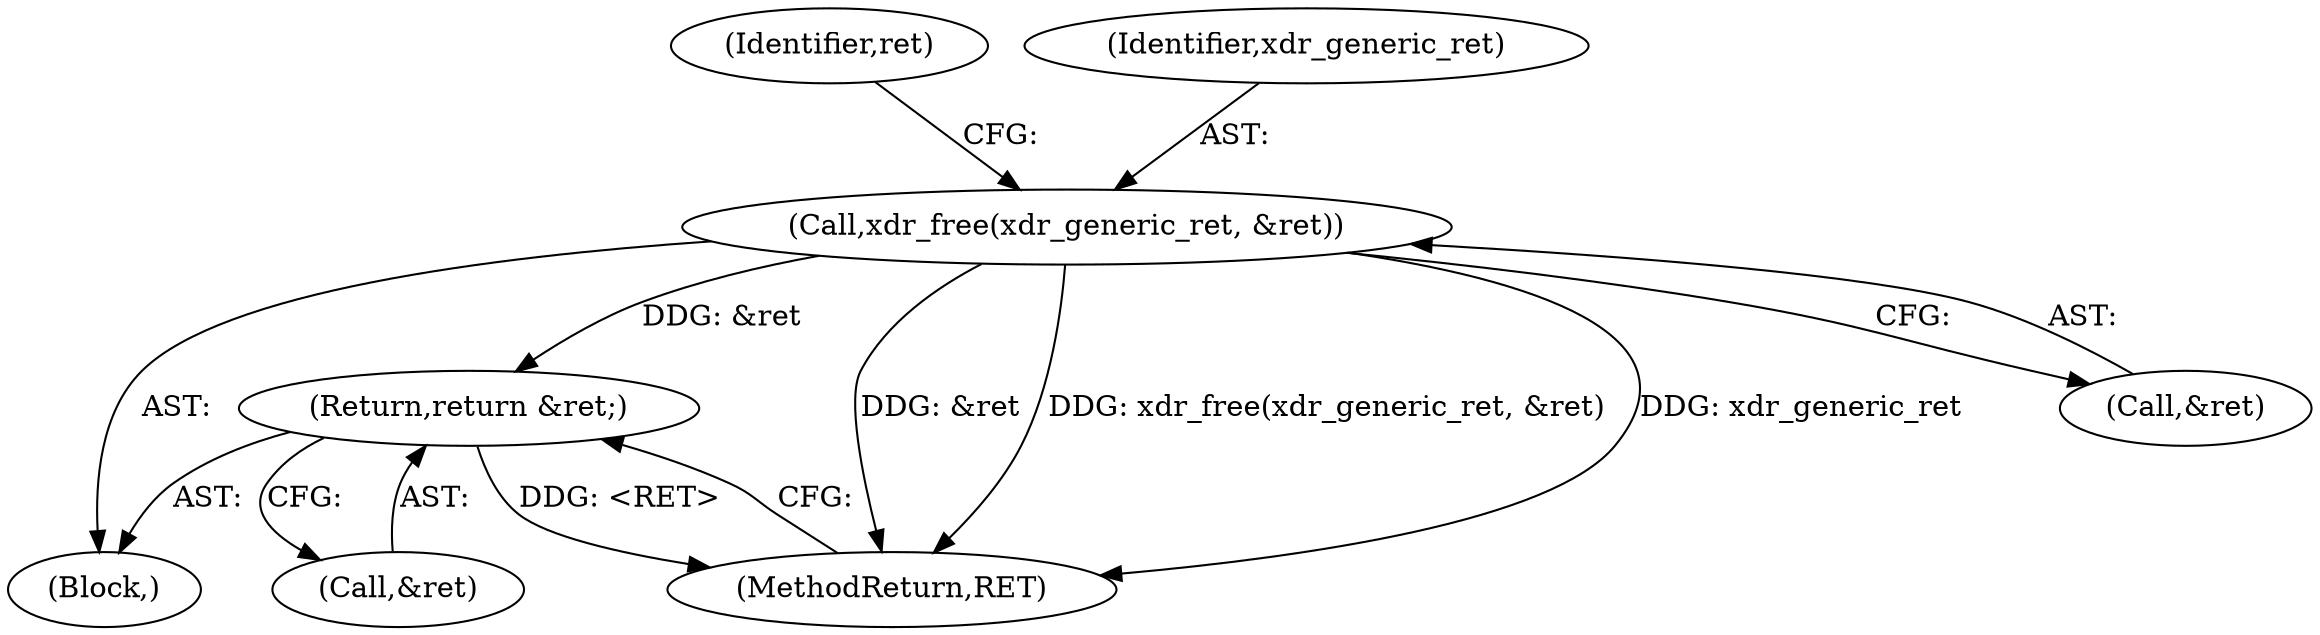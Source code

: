 digraph "0_krb5_83ed75feba32e46f736fcce0d96a0445f29b96c2_18@API" {
"1000139" [label="(Call,xdr_free(xdr_generic_ret, &ret))"];
"1000456" [label="(Return,return &ret;)"];
"1000141" [label="(Call,&ret)"];
"1000106" [label="(Block,)"];
"1000457" [label="(Call,&ret)"];
"1000146" [label="(Identifier,ret)"];
"1000459" [label="(MethodReturn,RET)"];
"1000140" [label="(Identifier,xdr_generic_ret)"];
"1000139" [label="(Call,xdr_free(xdr_generic_ret, &ret))"];
"1000456" [label="(Return,return &ret;)"];
"1000139" -> "1000106"  [label="AST: "];
"1000139" -> "1000141"  [label="CFG: "];
"1000140" -> "1000139"  [label="AST: "];
"1000141" -> "1000139"  [label="AST: "];
"1000146" -> "1000139"  [label="CFG: "];
"1000139" -> "1000459"  [label="DDG: &ret"];
"1000139" -> "1000459"  [label="DDG: xdr_free(xdr_generic_ret, &ret)"];
"1000139" -> "1000459"  [label="DDG: xdr_generic_ret"];
"1000139" -> "1000456"  [label="DDG: &ret"];
"1000456" -> "1000106"  [label="AST: "];
"1000456" -> "1000457"  [label="CFG: "];
"1000457" -> "1000456"  [label="AST: "];
"1000459" -> "1000456"  [label="CFG: "];
"1000456" -> "1000459"  [label="DDG: <RET>"];
}
